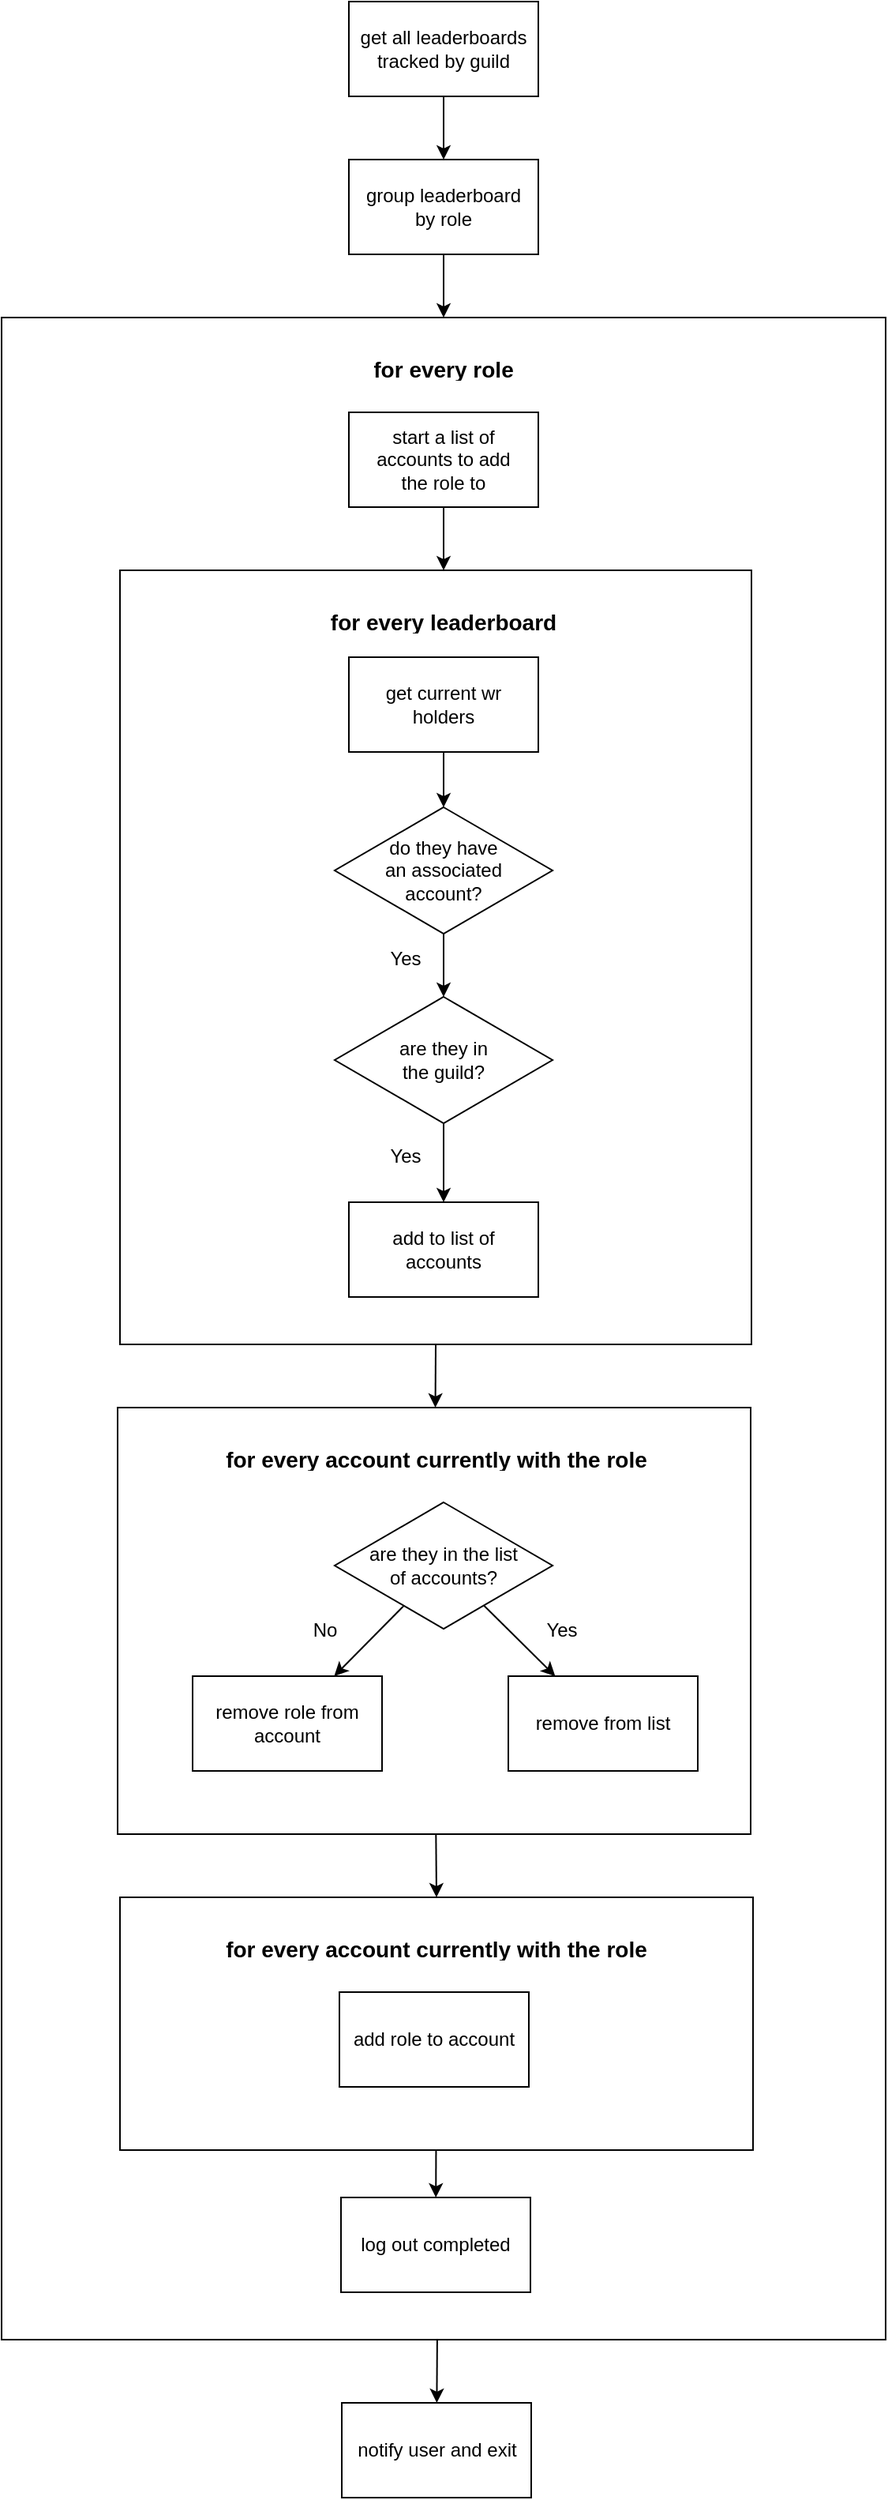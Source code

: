<mxfile>
    <diagram id="s0E5XeF3eGk6ny-pJNQ2" name="Page-1">
        <mxGraphModel dx="983" dy="390" grid="1" gridSize="10" guides="1" tooltips="1" connect="1" arrows="1" fold="1" page="1" pageScale="1" pageWidth="850" pageHeight="1100" math="0" shadow="0">
            <root>
                <mxCell id="0"/>
                <mxCell id="1" parent="0"/>
                <mxCell id="44" value="" style="edgeStyle=none;html=1;fontSize=12;" edge="1" parent="1" source="3" target="43">
                    <mxGeometry relative="1" as="geometry"/>
                </mxCell>
                <mxCell id="3" value="" style="whiteSpace=wrap;html=1;rounded=0;" vertex="1" parent="1">
                    <mxGeometry x="139" y="240" width="560" height="1280" as="geometry"/>
                </mxCell>
                <mxCell id="15" value="" style="whiteSpace=wrap;html=1;rounded=0;" vertex="1" parent="1">
                    <mxGeometry x="214" y="400" width="400" height="490" as="geometry"/>
                </mxCell>
                <mxCell id="12" value="" style="edgeStyle=none;html=1;fontSize=14;exitX=0.5;exitY=1;exitDx=0;exitDy=0;" edge="1" parent="1" source="2" target="11">
                    <mxGeometry relative="1" as="geometry">
                        <mxPoint x="415.364" y="80" as="sourcePoint"/>
                    </mxGeometry>
                </mxCell>
                <mxCell id="2" value="get all leaderboards tracked by guild" style="rounded=0;whiteSpace=wrap;html=1;" vertex="1" parent="1">
                    <mxGeometry x="359" y="40" width="120" height="60" as="geometry"/>
                </mxCell>
                <mxCell id="10" value="" style="edgeStyle=none;html=1;fontSize=14;" edge="1" parent="1" source="5" target="9">
                    <mxGeometry relative="1" as="geometry"/>
                </mxCell>
                <mxCell id="5" value="get current wr&lt;br&gt;holders" style="rounded=0;whiteSpace=wrap;html=1;" vertex="1" parent="1">
                    <mxGeometry x="359" y="455" width="120" height="60" as="geometry"/>
                </mxCell>
                <mxCell id="6" value="&lt;h1&gt;&lt;font style=&quot;font-size: 14px&quot;&gt;for every role&lt;/font&gt;&lt;/h1&gt;" style="text;html=1;strokeColor=none;fillColor=none;spacing=5;spacingTop=-20;whiteSpace=wrap;overflow=hidden;rounded=0;align=center;" vertex="1" parent="1">
                    <mxGeometry x="339" y="250" width="160" height="30" as="geometry"/>
                </mxCell>
                <mxCell id="18" value="" style="edgeStyle=none;html=1;fontSize=14;" edge="1" parent="1" source="9" target="17">
                    <mxGeometry relative="1" as="geometry"/>
                </mxCell>
                <mxCell id="9" value="do they have&lt;br&gt;an associated&lt;br&gt;account?" style="rhombus;whiteSpace=wrap;html=1;rounded=0;" vertex="1" parent="1">
                    <mxGeometry x="350" y="550" width="138" height="80" as="geometry"/>
                </mxCell>
                <mxCell id="13" value="" style="edgeStyle=none;html=1;fontSize=14;entryX=0.5;entryY=0;entryDx=0;entryDy=0;" edge="1" parent="1" source="11" target="3">
                    <mxGeometry relative="1" as="geometry"/>
                </mxCell>
                <mxCell id="11" value="group leaderboard&lt;br&gt;by role" style="whiteSpace=wrap;html=1;rounded=0;" vertex="1" parent="1">
                    <mxGeometry x="359" y="140" width="120" height="60" as="geometry"/>
                </mxCell>
                <mxCell id="16" value="&lt;h1&gt;&lt;font style=&quot;font-size: 14px&quot;&gt;for every leaderboard&lt;/font&gt;&lt;/h1&gt;" style="text;html=1;strokeColor=none;fillColor=none;spacing=5;spacingTop=-20;whiteSpace=wrap;overflow=hidden;rounded=0;align=center;" vertex="1" parent="1">
                    <mxGeometry x="339" y="410" width="160" height="30" as="geometry"/>
                </mxCell>
                <mxCell id="20" value="" style="edgeStyle=none;html=1;fontSize=14;" edge="1" parent="1" source="17" target="19">
                    <mxGeometry relative="1" as="geometry"/>
                </mxCell>
                <mxCell id="17" value="are they in&lt;br&gt;the guild?" style="rhombus;whiteSpace=wrap;html=1;rounded=0;" vertex="1" parent="1">
                    <mxGeometry x="350" y="670" width="138" height="80" as="geometry"/>
                </mxCell>
                <mxCell id="25" value="" style="edgeStyle=none;html=1;fontSize=14;exitX=0.5;exitY=1;exitDx=0;exitDy=0;" edge="1" parent="1" source="15" target="23">
                    <mxGeometry relative="1" as="geometry">
                        <mxPoint x="413" y="890" as="sourcePoint"/>
                        <mxPoint x="420" y="930" as="targetPoint"/>
                    </mxGeometry>
                </mxCell>
                <mxCell id="19" value="add to list of&lt;br&gt;accounts" style="whiteSpace=wrap;html=1;rounded=0;" vertex="1" parent="1">
                    <mxGeometry x="359" y="800" width="120" height="60" as="geometry"/>
                </mxCell>
                <mxCell id="22" value="" style="edgeStyle=none;html=1;fontSize=14;" edge="1" parent="1" source="21">
                    <mxGeometry relative="1" as="geometry">
                        <mxPoint x="419" y="400" as="targetPoint"/>
                    </mxGeometry>
                </mxCell>
                <mxCell id="21" value="start a list of&lt;br&gt;accounts to add&lt;br&gt;the role to" style="rounded=0;whiteSpace=wrap;html=1;" vertex="1" parent="1">
                    <mxGeometry x="359" y="300" width="120" height="60" as="geometry"/>
                </mxCell>
                <mxCell id="40" value="" style="edgeStyle=none;html=1;fontSize=12;entryX=0.5;entryY=0;entryDx=0;entryDy=0;" edge="1" parent="1" source="23" target="37">
                    <mxGeometry relative="1" as="geometry"/>
                </mxCell>
                <mxCell id="23" value="" style="whiteSpace=wrap;html=1;rounded=0;" vertex="1" parent="1">
                    <mxGeometry x="212.5" y="930" width="401" height="270" as="geometry"/>
                </mxCell>
                <mxCell id="26" value="&lt;h1&gt;&lt;font style=&quot;font-size: 14px&quot;&gt;for every account currently with the role&lt;/font&gt;&lt;/h1&gt;" style="text;html=1;strokeColor=none;fillColor=none;spacing=5;spacingTop=-20;whiteSpace=wrap;overflow=hidden;rounded=0;align=center;" vertex="1" parent="1">
                    <mxGeometry x="270.5" y="940" width="287" height="30" as="geometry"/>
                </mxCell>
                <mxCell id="27" value="&lt;font style=&quot;font-size: 12px&quot;&gt;Yes&lt;/font&gt;" style="text;html=1;strokeColor=none;fillColor=none;align=center;verticalAlign=middle;whiteSpace=wrap;rounded=0;fontSize=14;" vertex="1" parent="1">
                    <mxGeometry x="380" y="635" width="30" height="20" as="geometry"/>
                </mxCell>
                <mxCell id="28" value="&lt;font style=&quot;font-size: 12px&quot;&gt;Yes&lt;/font&gt;" style="text;html=1;strokeColor=none;fillColor=none;align=center;verticalAlign=middle;whiteSpace=wrap;rounded=0;fontSize=14;" vertex="1" parent="1">
                    <mxGeometry x="380" y="760" width="30" height="20" as="geometry"/>
                </mxCell>
                <mxCell id="32" value="" style="edgeStyle=none;html=1;fontSize=12;" edge="1" parent="1" source="30" target="31">
                    <mxGeometry relative="1" as="geometry"/>
                </mxCell>
                <mxCell id="34" value="" style="edgeStyle=none;html=1;fontSize=12;" edge="1" parent="1" source="30" target="33">
                    <mxGeometry relative="1" as="geometry"/>
                </mxCell>
                <mxCell id="30" value="are they in the list&lt;br&gt;of accounts?" style="rhombus;whiteSpace=wrap;html=1;rounded=0;" vertex="1" parent="1">
                    <mxGeometry x="350" y="990" width="138" height="80" as="geometry"/>
                </mxCell>
                <mxCell id="31" value="remove from list" style="whiteSpace=wrap;html=1;rounded=0;" vertex="1" parent="1">
                    <mxGeometry x="460" y="1100" width="120" height="60" as="geometry"/>
                </mxCell>
                <mxCell id="33" value="remove role from&lt;br&gt;account" style="whiteSpace=wrap;html=1;rounded=0;" vertex="1" parent="1">
                    <mxGeometry x="260" y="1100" width="120" height="60" as="geometry"/>
                </mxCell>
                <mxCell id="35" value="&lt;font style=&quot;font-size: 12px&quot;&gt;Yes&lt;/font&gt;" style="text;html=1;strokeColor=none;fillColor=none;align=center;verticalAlign=middle;whiteSpace=wrap;rounded=0;fontSize=14;" vertex="1" parent="1">
                    <mxGeometry x="479" y="1060" width="30" height="20" as="geometry"/>
                </mxCell>
                <mxCell id="36" value="&lt;font style=&quot;font-size: 12px&quot;&gt;No&lt;/font&gt;" style="text;html=1;strokeColor=none;fillColor=none;align=center;verticalAlign=middle;whiteSpace=wrap;rounded=0;fontSize=14;" vertex="1" parent="1">
                    <mxGeometry x="329" y="1060" width="30" height="20" as="geometry"/>
                </mxCell>
                <mxCell id="42" value="" style="edgeStyle=none;html=1;fontSize=12;" edge="1" parent="1" source="37" target="41">
                    <mxGeometry relative="1" as="geometry"/>
                </mxCell>
                <mxCell id="37" value="" style="whiteSpace=wrap;html=1;rounded=0;" vertex="1" parent="1">
                    <mxGeometry x="214" y="1240" width="401" height="160" as="geometry"/>
                </mxCell>
                <mxCell id="38" value="&lt;h1&gt;&lt;font style=&quot;font-size: 14px&quot;&gt;for every account currently with the role&lt;/font&gt;&lt;/h1&gt;" style="text;html=1;strokeColor=none;fillColor=none;spacing=5;spacingTop=-20;whiteSpace=wrap;overflow=hidden;rounded=0;align=center;" vertex="1" parent="1">
                    <mxGeometry x="270.5" y="1250" width="287" height="30" as="geometry"/>
                </mxCell>
                <mxCell id="39" value="add role to account" style="whiteSpace=wrap;html=1;rounded=0;" vertex="1" parent="1">
                    <mxGeometry x="353" y="1300" width="120" height="60" as="geometry"/>
                </mxCell>
                <mxCell id="41" value="log out completed" style="whiteSpace=wrap;html=1;rounded=0;" vertex="1" parent="1">
                    <mxGeometry x="354" y="1430" width="120" height="60" as="geometry"/>
                </mxCell>
                <mxCell id="43" value="notify user and exit" style="whiteSpace=wrap;html=1;rounded=0;" vertex="1" parent="1">
                    <mxGeometry x="354.5" y="1560" width="120" height="60" as="geometry"/>
                </mxCell>
            </root>
        </mxGraphModel>
    </diagram>
</mxfile>